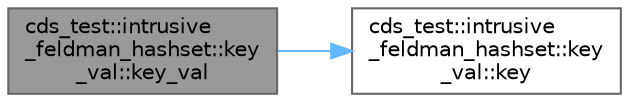 digraph "cds_test::intrusive_feldman_hashset::key_val::key_val"
{
 // LATEX_PDF_SIZE
  bgcolor="transparent";
  edge [fontname=Helvetica,fontsize=10,labelfontname=Helvetica,labelfontsize=10];
  node [fontname=Helvetica,fontsize=10,shape=box,height=0.2,width=0.4];
  rankdir="LR";
  Node1 [id="Node000001",label="cds_test::intrusive\l_feldman_hashset::key\l_val::key_val",height=0.2,width=0.4,color="gray40", fillcolor="grey60", style="filled", fontcolor="black",tooltip=" "];
  Node1 -> Node2 [id="edge1_Node000001_Node000002",color="steelblue1",style="solid",tooltip=" "];
  Node2 [id="Node000002",label="cds_test::intrusive\l_feldman_hashset::key\l_val::key",height=0.2,width=0.4,color="grey40", fillcolor="white", style="filled",URL="$structcds__test_1_1intrusive__feldman__hashset_1_1key__val.html#ab0a8b739cff0cda923a07ed4651c4a10",tooltip=" "];
}
